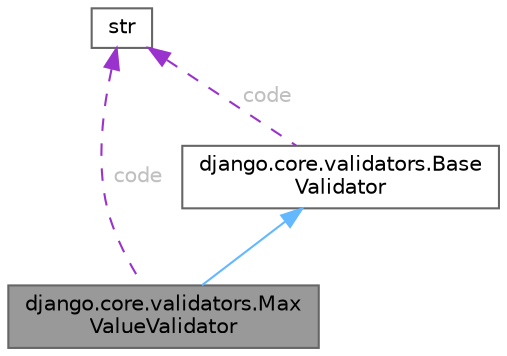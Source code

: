 digraph "django.core.validators.MaxValueValidator"
{
 // LATEX_PDF_SIZE
  bgcolor="transparent";
  edge [fontname=Helvetica,fontsize=10,labelfontname=Helvetica,labelfontsize=10];
  node [fontname=Helvetica,fontsize=10,shape=box,height=0.2,width=0.4];
  Node1 [id="Node000001",label="django.core.validators.Max\lValueValidator",height=0.2,width=0.4,color="gray40", fillcolor="grey60", style="filled", fontcolor="black",tooltip=" "];
  Node2 -> Node1 [id="edge4_Node000001_Node000002",dir="back",color="steelblue1",style="solid",tooltip=" "];
  Node2 [id="Node000002",label="django.core.validators.Base\lValidator",height=0.2,width=0.4,color="gray40", fillcolor="white", style="filled",URL="$classdjango_1_1core_1_1validators_1_1BaseValidator.html",tooltip=" "];
  Node3 -> Node2 [id="edge5_Node000002_Node000003",dir="back",color="darkorchid3",style="dashed",tooltip=" ",label=" code",fontcolor="grey" ];
  Node3 [id="Node000003",label="str",height=0.2,width=0.4,color="gray40", fillcolor="white", style="filled",tooltip=" "];
  Node3 -> Node1 [id="edge6_Node000001_Node000003",dir="back",color="darkorchid3",style="dashed",tooltip=" ",label=" code",fontcolor="grey" ];
}
